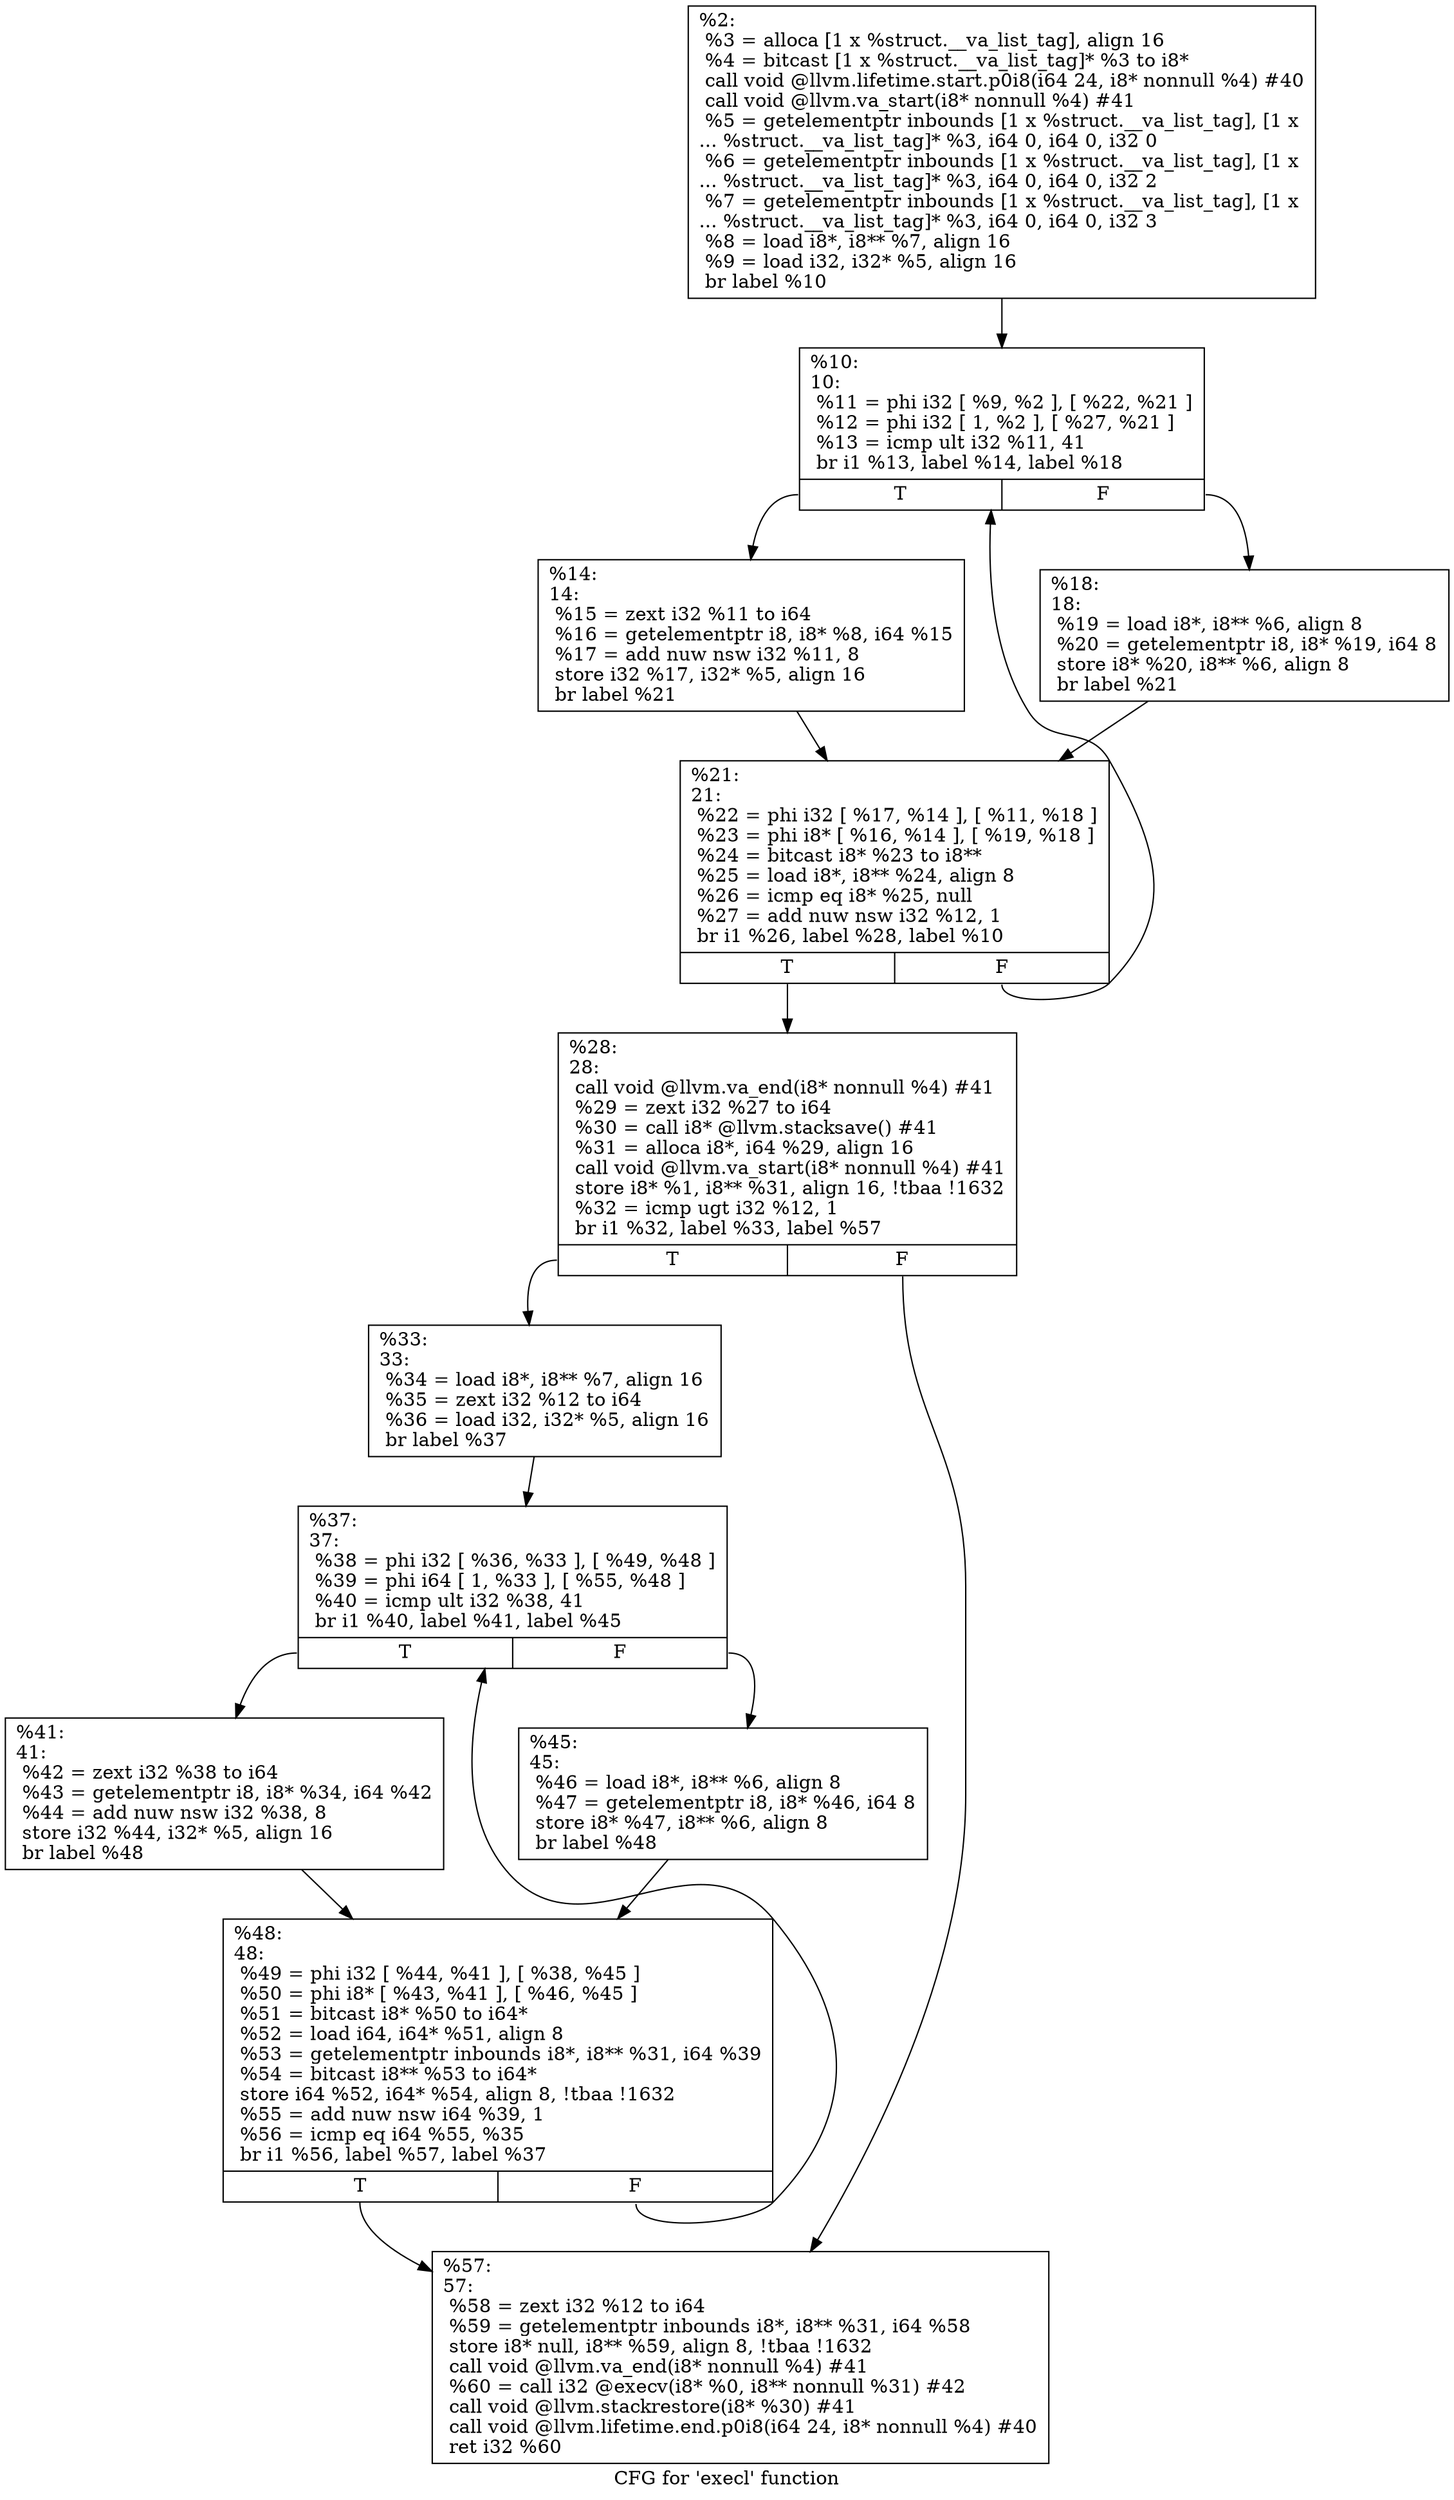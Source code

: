 digraph "CFG for 'execl' function" {
	label="CFG for 'execl' function";

	Node0x1baec20 [shape=record,label="{%2:\l  %3 = alloca [1 x %struct.__va_list_tag], align 16\l  %4 = bitcast [1 x %struct.__va_list_tag]* %3 to i8*\l  call void @llvm.lifetime.start.p0i8(i64 24, i8* nonnull %4) #40\l  call void @llvm.va_start(i8* nonnull %4) #41\l  %5 = getelementptr inbounds [1 x %struct.__va_list_tag], [1 x\l... %struct.__va_list_tag]* %3, i64 0, i64 0, i32 0\l  %6 = getelementptr inbounds [1 x %struct.__va_list_tag], [1 x\l... %struct.__va_list_tag]* %3, i64 0, i64 0, i32 2\l  %7 = getelementptr inbounds [1 x %struct.__va_list_tag], [1 x\l... %struct.__va_list_tag]* %3, i64 0, i64 0, i32 3\l  %8 = load i8*, i8** %7, align 16\l  %9 = load i32, i32* %5, align 16\l  br label %10\l}"];
	Node0x1baec20 -> Node0x1baec70;
	Node0x1baec70 [shape=record,label="{%10:\l10:                                               \l  %11 = phi i32 [ %9, %2 ], [ %22, %21 ]\l  %12 = phi i32 [ 1, %2 ], [ %27, %21 ]\l  %13 = icmp ult i32 %11, 41\l  br i1 %13, label %14, label %18\l|{<s0>T|<s1>F}}"];
	Node0x1baec70:s0 -> Node0x1baecc0;
	Node0x1baec70:s1 -> Node0x1baed10;
	Node0x1baecc0 [shape=record,label="{%14:\l14:                                               \l  %15 = zext i32 %11 to i64\l  %16 = getelementptr i8, i8* %8, i64 %15\l  %17 = add nuw nsw i32 %11, 8\l  store i32 %17, i32* %5, align 16\l  br label %21\l}"];
	Node0x1baecc0 -> Node0x1baed60;
	Node0x1baed10 [shape=record,label="{%18:\l18:                                               \l  %19 = load i8*, i8** %6, align 8\l  %20 = getelementptr i8, i8* %19, i64 8\l  store i8* %20, i8** %6, align 8\l  br label %21\l}"];
	Node0x1baed10 -> Node0x1baed60;
	Node0x1baed60 [shape=record,label="{%21:\l21:                                               \l  %22 = phi i32 [ %17, %14 ], [ %11, %18 ]\l  %23 = phi i8* [ %16, %14 ], [ %19, %18 ]\l  %24 = bitcast i8* %23 to i8**\l  %25 = load i8*, i8** %24, align 8\l  %26 = icmp eq i8* %25, null\l  %27 = add nuw nsw i32 %12, 1\l  br i1 %26, label %28, label %10\l|{<s0>T|<s1>F}}"];
	Node0x1baed60:s0 -> Node0x1baedb0;
	Node0x1baed60:s1 -> Node0x1baec70;
	Node0x1baedb0 [shape=record,label="{%28:\l28:                                               \l  call void @llvm.va_end(i8* nonnull %4) #41\l  %29 = zext i32 %27 to i64\l  %30 = call i8* @llvm.stacksave() #41\l  %31 = alloca i8*, i64 %29, align 16\l  call void @llvm.va_start(i8* nonnull %4) #41\l  store i8* %1, i8** %31, align 16, !tbaa !1632\l  %32 = icmp ugt i32 %12, 1\l  br i1 %32, label %33, label %57\l|{<s0>T|<s1>F}}"];
	Node0x1baedb0:s0 -> Node0x1baee00;
	Node0x1baedb0:s1 -> Node0x1baef90;
	Node0x1baee00 [shape=record,label="{%33:\l33:                                               \l  %34 = load i8*, i8** %7, align 16\l  %35 = zext i32 %12 to i64\l  %36 = load i32, i32* %5, align 16\l  br label %37\l}"];
	Node0x1baee00 -> Node0x1baee50;
	Node0x1baee50 [shape=record,label="{%37:\l37:                                               \l  %38 = phi i32 [ %36, %33 ], [ %49, %48 ]\l  %39 = phi i64 [ 1, %33 ], [ %55, %48 ]\l  %40 = icmp ult i32 %38, 41\l  br i1 %40, label %41, label %45\l|{<s0>T|<s1>F}}"];
	Node0x1baee50:s0 -> Node0x1baeea0;
	Node0x1baee50:s1 -> Node0x1baeef0;
	Node0x1baeea0 [shape=record,label="{%41:\l41:                                               \l  %42 = zext i32 %38 to i64\l  %43 = getelementptr i8, i8* %34, i64 %42\l  %44 = add nuw nsw i32 %38, 8\l  store i32 %44, i32* %5, align 16\l  br label %48\l}"];
	Node0x1baeea0 -> Node0x1baef40;
	Node0x1baeef0 [shape=record,label="{%45:\l45:                                               \l  %46 = load i8*, i8** %6, align 8\l  %47 = getelementptr i8, i8* %46, i64 8\l  store i8* %47, i8** %6, align 8\l  br label %48\l}"];
	Node0x1baeef0 -> Node0x1baef40;
	Node0x1baef40 [shape=record,label="{%48:\l48:                                               \l  %49 = phi i32 [ %44, %41 ], [ %38, %45 ]\l  %50 = phi i8* [ %43, %41 ], [ %46, %45 ]\l  %51 = bitcast i8* %50 to i64*\l  %52 = load i64, i64* %51, align 8\l  %53 = getelementptr inbounds i8*, i8** %31, i64 %39\l  %54 = bitcast i8** %53 to i64*\l  store i64 %52, i64* %54, align 8, !tbaa !1632\l  %55 = add nuw nsw i64 %39, 1\l  %56 = icmp eq i64 %55, %35\l  br i1 %56, label %57, label %37\l|{<s0>T|<s1>F}}"];
	Node0x1baef40:s0 -> Node0x1baef90;
	Node0x1baef40:s1 -> Node0x1baee50;
	Node0x1baef90 [shape=record,label="{%57:\l57:                                               \l  %58 = zext i32 %12 to i64\l  %59 = getelementptr inbounds i8*, i8** %31, i64 %58\l  store i8* null, i8** %59, align 8, !tbaa !1632\l  call void @llvm.va_end(i8* nonnull %4) #41\l  %60 = call i32 @execv(i8* %0, i8** nonnull %31) #42\l  call void @llvm.stackrestore(i8* %30) #41\l  call void @llvm.lifetime.end.p0i8(i64 24, i8* nonnull %4) #40\l  ret i32 %60\l}"];
}
